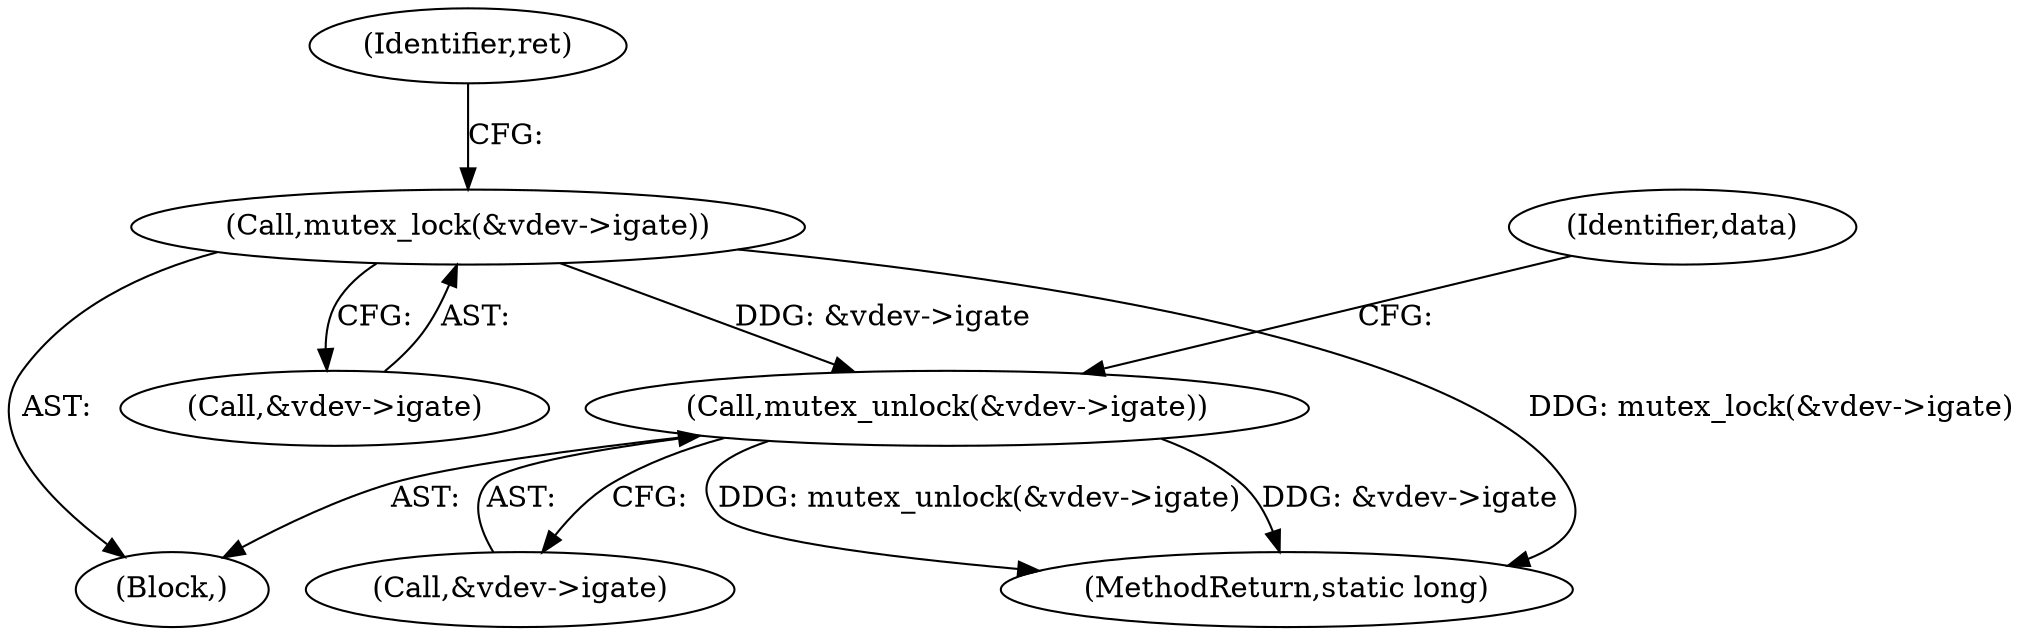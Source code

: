 digraph "0_linux_05692d7005a364add85c6e25a6c4447ce08f913a@API" {
"1000837" [label="(Call,mutex_lock(&vdev->igate))"];
"1000859" [label="(Call,mutex_unlock(&vdev->igate))"];
"1000843" [label="(Identifier,ret)"];
"1000838" [label="(Call,&vdev->igate)"];
"1000700" [label="(Block,)"];
"1000837" [label="(Call,mutex_lock(&vdev->igate))"];
"1001369" [label="(MethodReturn,static long)"];
"1000859" [label="(Call,mutex_unlock(&vdev->igate))"];
"1000860" [label="(Call,&vdev->igate)"];
"1000865" [label="(Identifier,data)"];
"1000837" -> "1000700"  [label="AST: "];
"1000837" -> "1000838"  [label="CFG: "];
"1000838" -> "1000837"  [label="AST: "];
"1000843" -> "1000837"  [label="CFG: "];
"1000837" -> "1001369"  [label="DDG: mutex_lock(&vdev->igate)"];
"1000837" -> "1000859"  [label="DDG: &vdev->igate"];
"1000859" -> "1000700"  [label="AST: "];
"1000859" -> "1000860"  [label="CFG: "];
"1000860" -> "1000859"  [label="AST: "];
"1000865" -> "1000859"  [label="CFG: "];
"1000859" -> "1001369"  [label="DDG: mutex_unlock(&vdev->igate)"];
"1000859" -> "1001369"  [label="DDG: &vdev->igate"];
}
